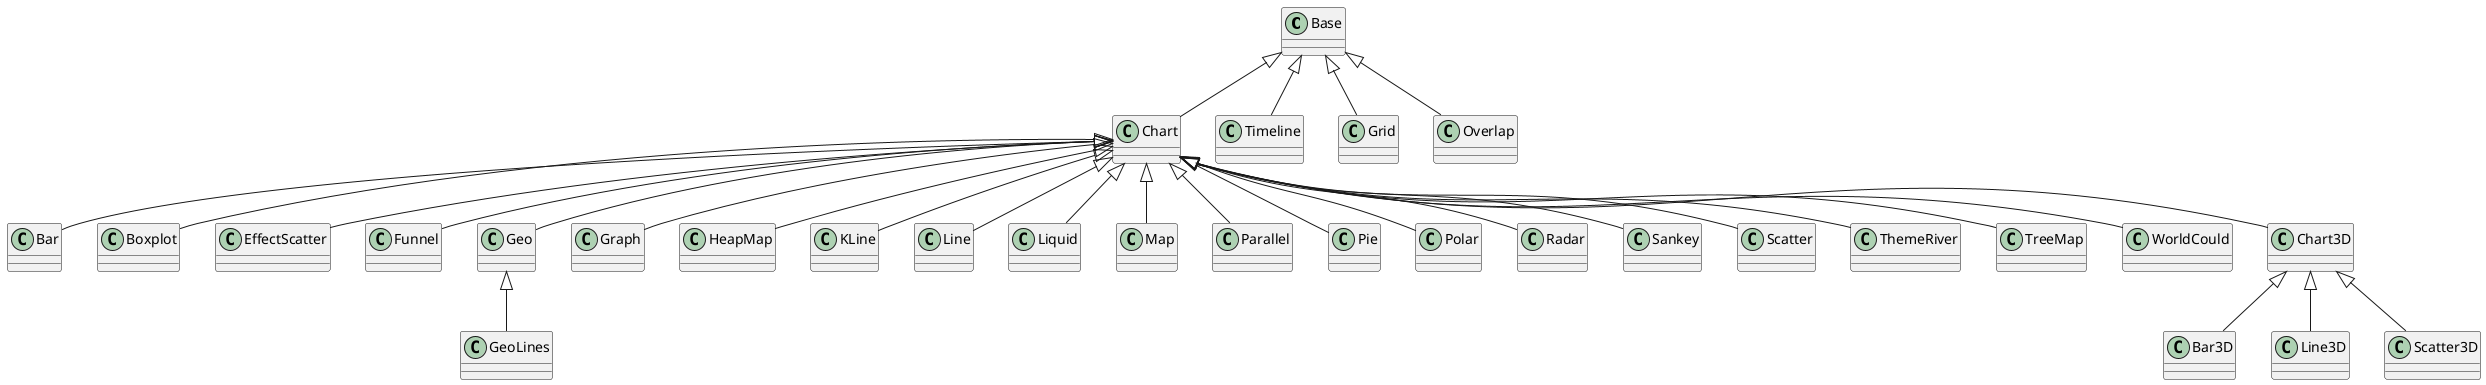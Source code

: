 @startuml
Base <|-- Chart
Base <|-- Timeline
Base <|-- Grid
Base <|-- Overlap
Chart <|-- Bar
Chart <|-- Boxplot
Chart <|-- EffectScatter
Chart <|-- Funnel
Chart <|-- Geo
Chart <|-- Graph
Chart <|-- HeapMap
Chart <|-- KLine
Chart <|-- Line
Chart <|-- Liquid
Chart <|-- Map
Chart <|-- Parallel
Chart <|-- Pie
Chart <|-- Polar
Chart <|-- Radar
Chart <|-- Sankey
Chart <|-- Scatter
Chart <|-- ThemeRiver
Chart <|-- TreeMap
Chart <|-- WorldCould
Chart <|-- Chart3D

Chart3D <|-- Bar3D
Chart3D <|-- Line3D
Chart3D <|-- Scatter3D

Geo <|-- GeoLines

@enduml